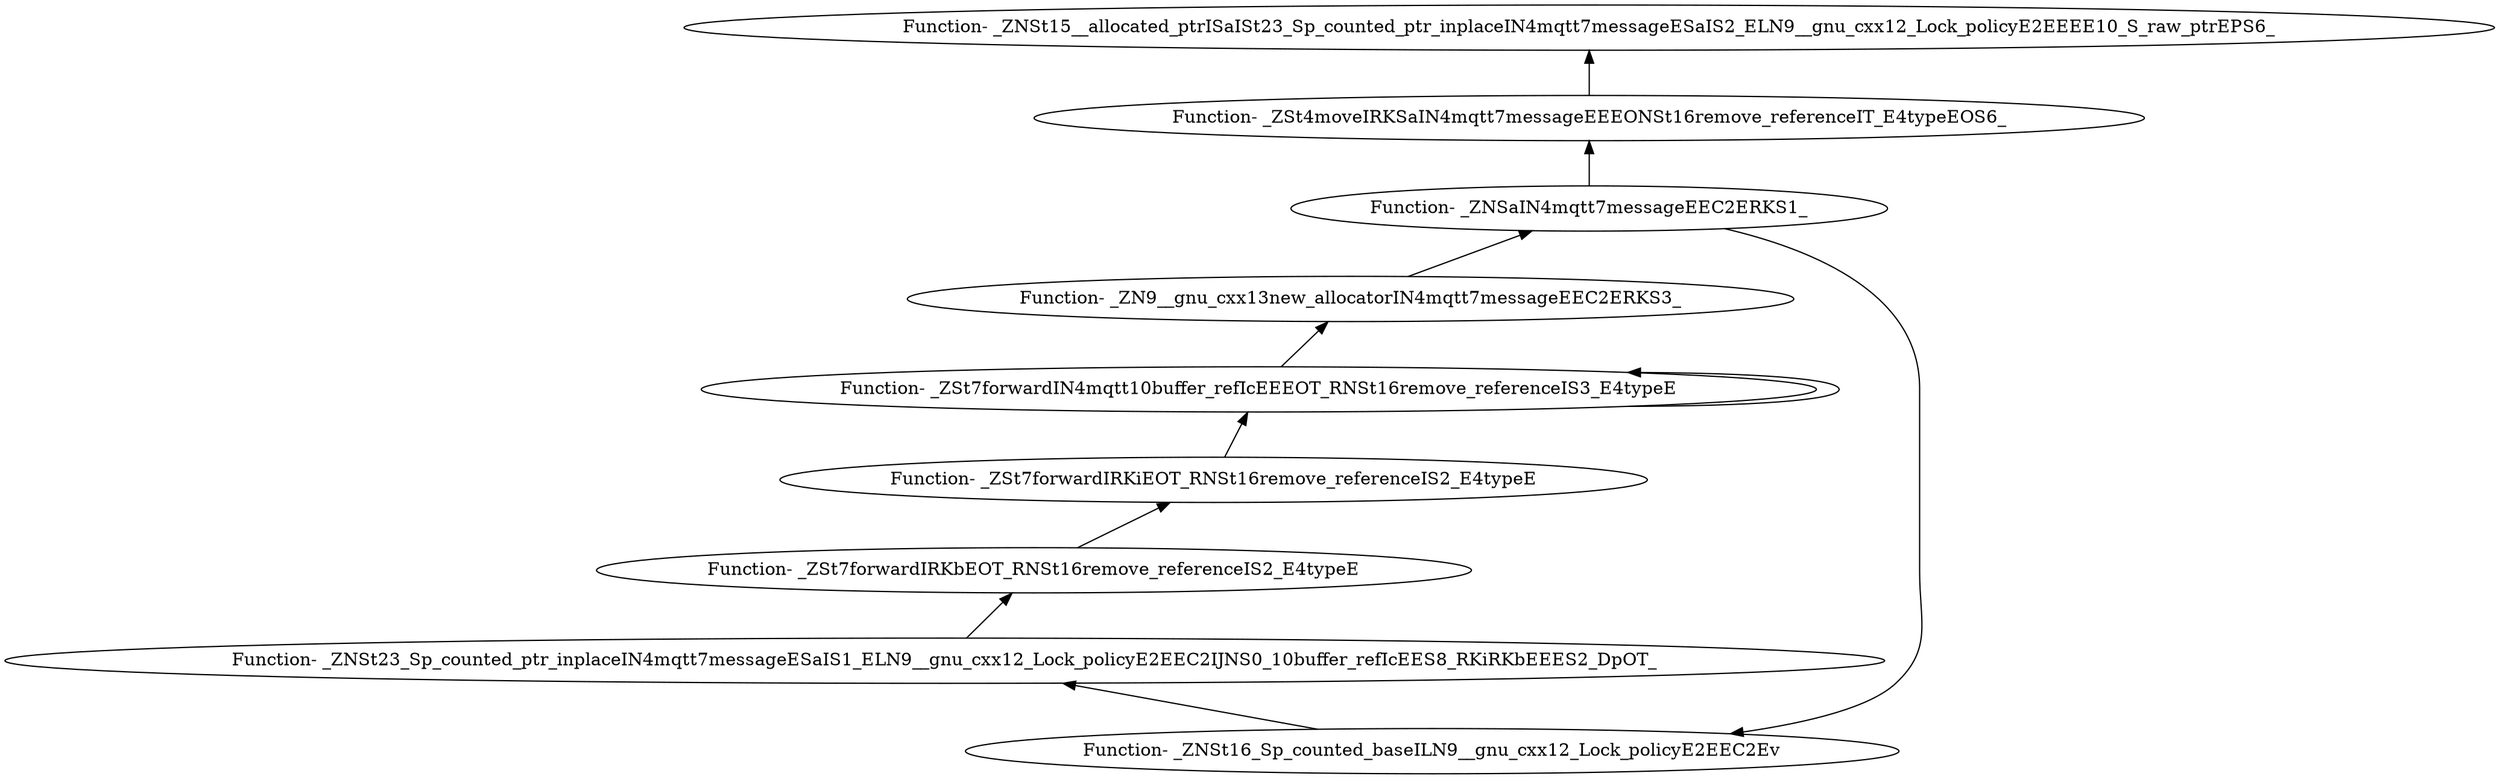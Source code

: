 digraph {
	"Function- _ZNSaIN4mqtt7messageEEC2ERKS1_"
	"Function- _ZNSt16_Sp_counted_baseILN9__gnu_cxx12_Lock_policyE2EEC2Ev"
	"Function- _ZNSt16_Sp_counted_baseILN9__gnu_cxx12_Lock_policyE2EEC2Ev" -> "Function- _ZNSaIN4mqtt7messageEEC2ERKS1_" [dir=back]
	"Function- _ZNSt23_Sp_counted_ptr_inplaceIN4mqtt7messageESaIS1_ELN9__gnu_cxx12_Lock_policyE2EEC2IJNS0_10buffer_refIcEES8_RKiRKbEEES2_DpOT_"
	"Function- _ZNSt23_Sp_counted_ptr_inplaceIN4mqtt7messageESaIS1_ELN9__gnu_cxx12_Lock_policyE2EEC2IJNS0_10buffer_refIcEES8_RKiRKbEEES2_DpOT_" -> "Function- _ZNSt16_Sp_counted_baseILN9__gnu_cxx12_Lock_policyE2EEC2Ev" [dir=back]
	"Function- _ZSt7forwardIRKbEOT_RNSt16remove_referenceIS2_E4typeE"
	"Function- _ZSt7forwardIRKbEOT_RNSt16remove_referenceIS2_E4typeE" -> "Function- _ZNSt23_Sp_counted_ptr_inplaceIN4mqtt7messageESaIS1_ELN9__gnu_cxx12_Lock_policyE2EEC2IJNS0_10buffer_refIcEES8_RKiRKbEEES2_DpOT_" [dir=back]
	"Function- _ZSt7forwardIRKiEOT_RNSt16remove_referenceIS2_E4typeE"
	"Function- _ZSt7forwardIRKiEOT_RNSt16remove_referenceIS2_E4typeE" -> "Function- _ZSt7forwardIRKbEOT_RNSt16remove_referenceIS2_E4typeE" [dir=back]
	"Function- _ZSt7forwardIN4mqtt10buffer_refIcEEEOT_RNSt16remove_referenceIS3_E4typeE"
	"Function- _ZSt7forwardIN4mqtt10buffer_refIcEEEOT_RNSt16remove_referenceIS3_E4typeE" -> "Function- _ZSt7forwardIRKiEOT_RNSt16remove_referenceIS2_E4typeE" [dir=back]
	"Function- _ZSt7forwardIN4mqtt10buffer_refIcEEEOT_RNSt16remove_referenceIS3_E4typeE"
	"Function- _ZSt7forwardIN4mqtt10buffer_refIcEEEOT_RNSt16remove_referenceIS3_E4typeE" -> "Function- _ZSt7forwardIN4mqtt10buffer_refIcEEEOT_RNSt16remove_referenceIS3_E4typeE" [dir=back]
	"Function- _ZN9__gnu_cxx13new_allocatorIN4mqtt7messageEEC2ERKS3_"
	"Function- _ZN9__gnu_cxx13new_allocatorIN4mqtt7messageEEC2ERKS3_" -> "Function- _ZSt7forwardIN4mqtt10buffer_refIcEEEOT_RNSt16remove_referenceIS3_E4typeE" [dir=back]
	"Function- _ZNSaIN4mqtt7messageEEC2ERKS1_"
	"Function- _ZNSaIN4mqtt7messageEEC2ERKS1_" -> "Function- _ZN9__gnu_cxx13new_allocatorIN4mqtt7messageEEC2ERKS3_" [dir=back]
	"Function- _ZSt4moveIRKSaIN4mqtt7messageEEEONSt16remove_referenceIT_E4typeEOS6_"
	"Function- _ZSt4moveIRKSaIN4mqtt7messageEEEONSt16remove_referenceIT_E4typeEOS6_" -> "Function- _ZNSaIN4mqtt7messageEEC2ERKS1_" [dir=back]
	"Function- _ZNSt15__allocated_ptrISaISt23_Sp_counted_ptr_inplaceIN4mqtt7messageESaIS2_ELN9__gnu_cxx12_Lock_policyE2EEEE10_S_raw_ptrEPS6_"
	"Function- _ZNSt15__allocated_ptrISaISt23_Sp_counted_ptr_inplaceIN4mqtt7messageESaIS2_ELN9__gnu_cxx12_Lock_policyE2EEEE10_S_raw_ptrEPS6_" -> "Function- _ZSt4moveIRKSaIN4mqtt7messageEEEONSt16remove_referenceIT_E4typeEOS6_" [dir=back]
}
